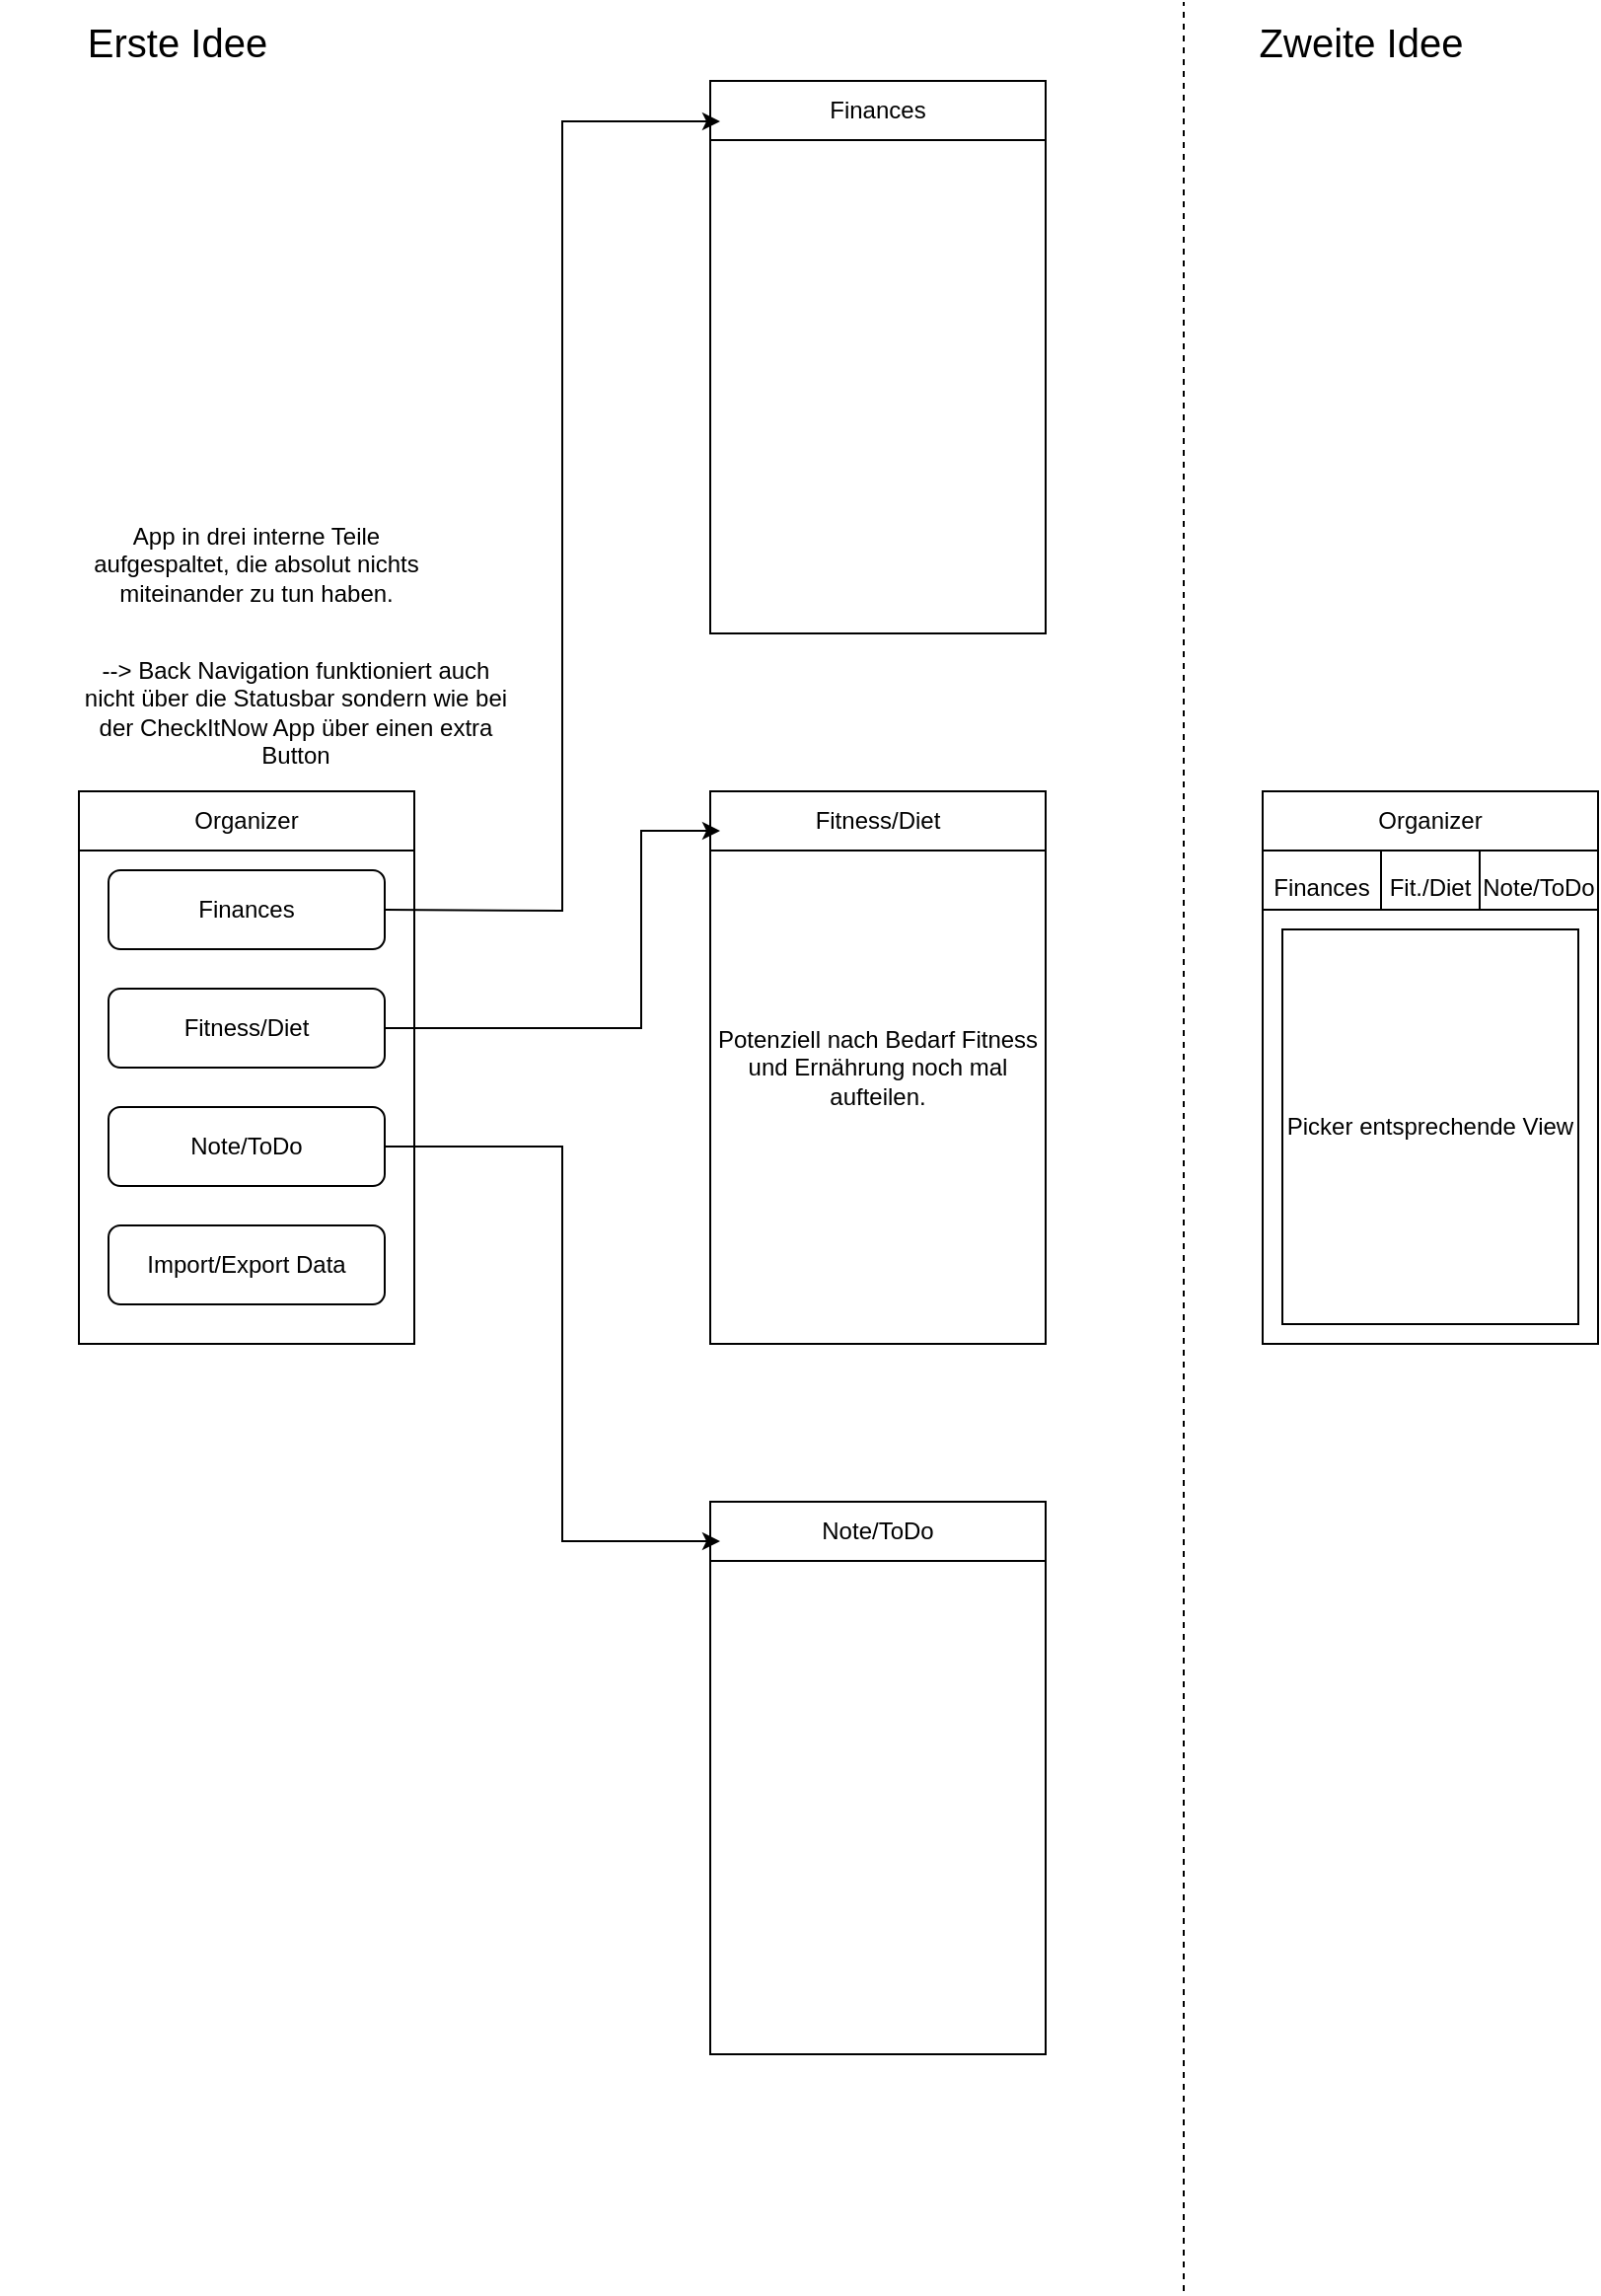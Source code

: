 <mxfile version="20.8.15" type="device"><diagram name="Seite-1" id="Y-HmVM256UKIsyw4x2EG"><mxGraphModel dx="1232" dy="1106" grid="1" gridSize="10" guides="1" tooltips="1" connect="1" arrows="1" fold="1" page="1" pageScale="1" pageWidth="827" pageHeight="1169" math="0" shadow="0"><root><mxCell id="0"/><mxCell id="1" parent="0"/><mxCell id="FH9pZEetrbGAIlVDyN-j-4" value="" style="rounded=0;whiteSpace=wrap;html=1;" parent="1" vertex="1"><mxGeometry x="40" y="400" width="170" height="280" as="geometry"/></mxCell><mxCell id="FH9pZEetrbGAIlVDyN-j-5" value="Organizer" style="rounded=0;whiteSpace=wrap;html=1;" parent="1" vertex="1"><mxGeometry x="40" y="400" width="170" height="30" as="geometry"/></mxCell><mxCell id="FH9pZEetrbGAIlVDyN-j-13" value="" style="rounded=0;whiteSpace=wrap;html=1;" parent="1" vertex="1"><mxGeometry x="360" y="40" width="170" height="280" as="geometry"/></mxCell><mxCell id="FH9pZEetrbGAIlVDyN-j-14" value="Finances" style="rounded=0;whiteSpace=wrap;html=1;" parent="1" vertex="1"><mxGeometry x="360" y="40" width="170" height="30" as="geometry"/></mxCell><mxCell id="FH9pZEetrbGAIlVDyN-j-15" value="Potenziell nach Bedarf Fitness und Ernährung noch mal aufteilen." style="rounded=0;whiteSpace=wrap;html=1;" parent="1" vertex="1"><mxGeometry x="360" y="400" width="170" height="280" as="geometry"/></mxCell><mxCell id="FH9pZEetrbGAIlVDyN-j-16" value="Fitness/Diet" style="rounded=0;whiteSpace=wrap;html=1;" parent="1" vertex="1"><mxGeometry x="360" y="400" width="170" height="30" as="geometry"/></mxCell><mxCell id="FH9pZEetrbGAIlVDyN-j-17" value="" style="rounded=0;whiteSpace=wrap;html=1;" parent="1" vertex="1"><mxGeometry x="360" y="760" width="170" height="280" as="geometry"/></mxCell><mxCell id="FH9pZEetrbGAIlVDyN-j-18" value="Note/ToDo" style="rounded=0;whiteSpace=wrap;html=1;" parent="1" vertex="1"><mxGeometry x="360" y="760" width="170" height="30" as="geometry"/></mxCell><mxCell id="FH9pZEetrbGAIlVDyN-j-23" value="Finances" style="rounded=1;whiteSpace=wrap;html=1;" parent="1" vertex="1"><mxGeometry x="55" y="440" width="140" height="40" as="geometry"/></mxCell><mxCell id="FH9pZEetrbGAIlVDyN-j-24" value="Note/ToDo" style="rounded=1;whiteSpace=wrap;html=1;" parent="1" vertex="1"><mxGeometry x="55" y="560" width="140" height="40" as="geometry"/></mxCell><mxCell id="FH9pZEetrbGAIlVDyN-j-25" value="Fitness/Diet" style="rounded=1;whiteSpace=wrap;html=1;" parent="1" vertex="1"><mxGeometry x="55" y="500" width="140" height="40" as="geometry"/></mxCell><mxCell id="FH9pZEetrbGAIlVDyN-j-26" value="" style="endArrow=classic;html=1;rounded=0;" parent="1" edge="1"><mxGeometry width="50" height="50" relative="1" as="geometry"><mxPoint x="195" y="460" as="sourcePoint"/><mxPoint x="365" y="60.5" as="targetPoint"/><Array as="points"><mxPoint x="285" y="460.5"/><mxPoint x="285" y="60.5"/></Array></mxGeometry></mxCell><mxCell id="FH9pZEetrbGAIlVDyN-j-27" value="" style="endArrow=classic;html=1;rounded=0;" parent="1" edge="1"><mxGeometry width="50" height="50" relative="1" as="geometry"><mxPoint x="195" y="520" as="sourcePoint"/><mxPoint x="365" y="420" as="targetPoint"/><Array as="points"><mxPoint x="325" y="520"/><mxPoint x="325" y="420"/></Array></mxGeometry></mxCell><mxCell id="FH9pZEetrbGAIlVDyN-j-28" value="" style="endArrow=classic;html=1;rounded=0;" parent="1" edge="1"><mxGeometry width="50" height="50" relative="1" as="geometry"><mxPoint x="195" y="580" as="sourcePoint"/><mxPoint x="365" y="780" as="targetPoint"/><Array as="points"><mxPoint x="285" y="580"/><mxPoint x="285" y="780"/></Array></mxGeometry></mxCell><mxCell id="FH9pZEetrbGAIlVDyN-j-29" value="App in drei interne Teile aufgespaltet, die absolut nichts miteinander zu tun haben." style="text;html=1;strokeColor=none;fillColor=none;align=center;verticalAlign=middle;whiteSpace=wrap;rounded=0;" parent="1" vertex="1"><mxGeometry x="40" y="250" width="180" height="70" as="geometry"/></mxCell><mxCell id="FH9pZEetrbGAIlVDyN-j-31" value="--&amp;gt; Back Navigation funktioniert auch nicht über die Statusbar sondern wie bei der CheckItNow App über einen extra Button" style="text;html=1;strokeColor=none;fillColor=none;align=center;verticalAlign=middle;whiteSpace=wrap;rounded=0;" parent="1" vertex="1"><mxGeometry x="40" y="320" width="220" height="79" as="geometry"/></mxCell><mxCell id="FH9pZEetrbGAIlVDyN-j-33" value="" style="endArrow=none;dashed=1;html=1;rounded=0;" parent="1" edge="1"><mxGeometry width="50" height="50" relative="1" as="geometry"><mxPoint x="600" y="1160" as="sourcePoint"/><mxPoint x="600" as="targetPoint"/></mxGeometry></mxCell><mxCell id="FH9pZEetrbGAIlVDyN-j-34" value="&lt;font style=&quot;font-size: 20px;&quot;&gt;Erste Idee&lt;/font&gt;" style="text;html=1;strokeColor=none;fillColor=none;align=center;verticalAlign=middle;whiteSpace=wrap;rounded=0;" parent="1" vertex="1"><mxGeometry width="180" height="40" as="geometry"/></mxCell><mxCell id="FH9pZEetrbGAIlVDyN-j-35" value="&lt;font style=&quot;font-size: 20px;&quot;&gt;Zweite Idee&lt;/font&gt;" style="text;html=1;strokeColor=none;fillColor=none;align=center;verticalAlign=middle;whiteSpace=wrap;rounded=0;" parent="1" vertex="1"><mxGeometry x="600" width="180" height="40" as="geometry"/></mxCell><mxCell id="FH9pZEetrbGAIlVDyN-j-36" value="" style="rounded=0;whiteSpace=wrap;html=1;" parent="1" vertex="1"><mxGeometry x="640" y="400" width="170" height="280" as="geometry"/></mxCell><mxCell id="FH9pZEetrbGAIlVDyN-j-37" value="Organizer" style="rounded=0;whiteSpace=wrap;html=1;" parent="1" vertex="1"><mxGeometry x="640" y="400" width="170" height="30" as="geometry"/></mxCell><mxCell id="FH9pZEetrbGAIlVDyN-j-39" value="Import/Export Data" style="rounded=1;whiteSpace=wrap;html=1;" parent="1" vertex="1"><mxGeometry x="55" y="620" width="140" height="40" as="geometry"/></mxCell><mxCell id="FH9pZEetrbGAIlVDyN-j-40" value="&lt;span style=&quot;font-size: 12px;&quot;&gt;Finances&lt;/span&gt;" style="rounded=0;whiteSpace=wrap;html=1;fontSize=20;" parent="1" vertex="1"><mxGeometry x="640" y="430" width="60" height="30" as="geometry"/></mxCell><mxCell id="FH9pZEetrbGAIlVDyN-j-41" value="&lt;font style=&quot;font-size: 12px;&quot;&gt;Fit./Diet&lt;/font&gt;" style="rounded=0;whiteSpace=wrap;html=1;fontSize=20;" parent="1" vertex="1"><mxGeometry x="700" y="430" width="50" height="30" as="geometry"/></mxCell><mxCell id="FH9pZEetrbGAIlVDyN-j-42" value="&lt;div style=&quot;text-align: justify;&quot;&gt;&lt;span style=&quot;font-size: 12px; background-color: initial;&quot;&gt;Note/ToDo&lt;/span&gt;&lt;/div&gt;" style="rounded=0;whiteSpace=wrap;html=1;fontSize=20;" parent="1" vertex="1"><mxGeometry x="750" y="430" width="60" height="30" as="geometry"/></mxCell><mxCell id="FH9pZEetrbGAIlVDyN-j-43" value="Picker entsprechende View" style="rounded=0;whiteSpace=wrap;html=1;fontSize=12;" parent="1" vertex="1"><mxGeometry x="650" y="470" width="150" height="200" as="geometry"/></mxCell></root></mxGraphModel></diagram></mxfile>